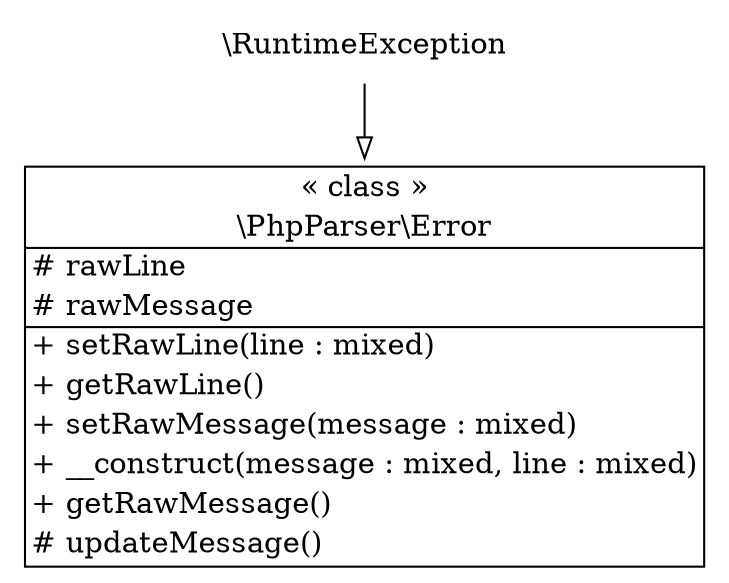 digraph "Class Diagram" {
  node [shape=plaintext]
  "\\PhpParser\\Error" [
    label=<
<table border="1" cellpadding="2" cellspacing="0" cellborder="0">
<tr><td align="center">&laquo; class &raquo;</td></tr>
<tr><td align="center" title="class Error">\\PhpParser\\Error</td></tr><hr />
<tr><td align="left" title="protected rawLine"># rawLine</td></tr>
<tr><td align="left" title="protected rawMessage"># rawMessage</td></tr>
<hr />
<tr><td align="left" title="public setRawLine">+ setRawLine(line : mixed)</td></tr>
<tr><td align="left" title="public getRawLine">+ getRawLine()</td></tr>
<tr><td align="left" title="public setRawMessage">+ setRawMessage(message : mixed)</td></tr>
<tr><td align="left" title="public __construct">+ __construct(message : mixed, line : mixed)</td></tr>
<tr><td align="left" title="public getRawMessage">+ getRawMessage()</td></tr>
<tr><td align="left" title="protected updateMessage"># updateMessage()</td></tr>
</table>
  >
  ];
"\\RuntimeException" -> "\\PhpParser\\Error" [arrowhead="empty"];

}